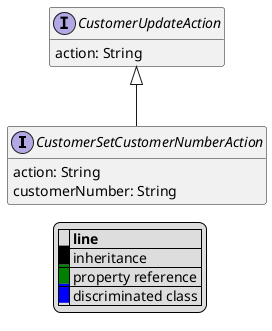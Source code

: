 @startuml

hide empty fields
hide empty methods
legend
|= |= line |
|<back:black>   </back>| inheritance |
|<back:green>   </back>| property reference |
|<back:blue>   </back>| discriminated class |
endlegend
interface CustomerSetCustomerNumberAction [[CustomerSetCustomerNumberAction.svg]] extends CustomerUpdateAction {
    action: String
    customerNumber: String
}
interface CustomerUpdateAction [[CustomerUpdateAction.svg]]  {
    action: String
}





@enduml
